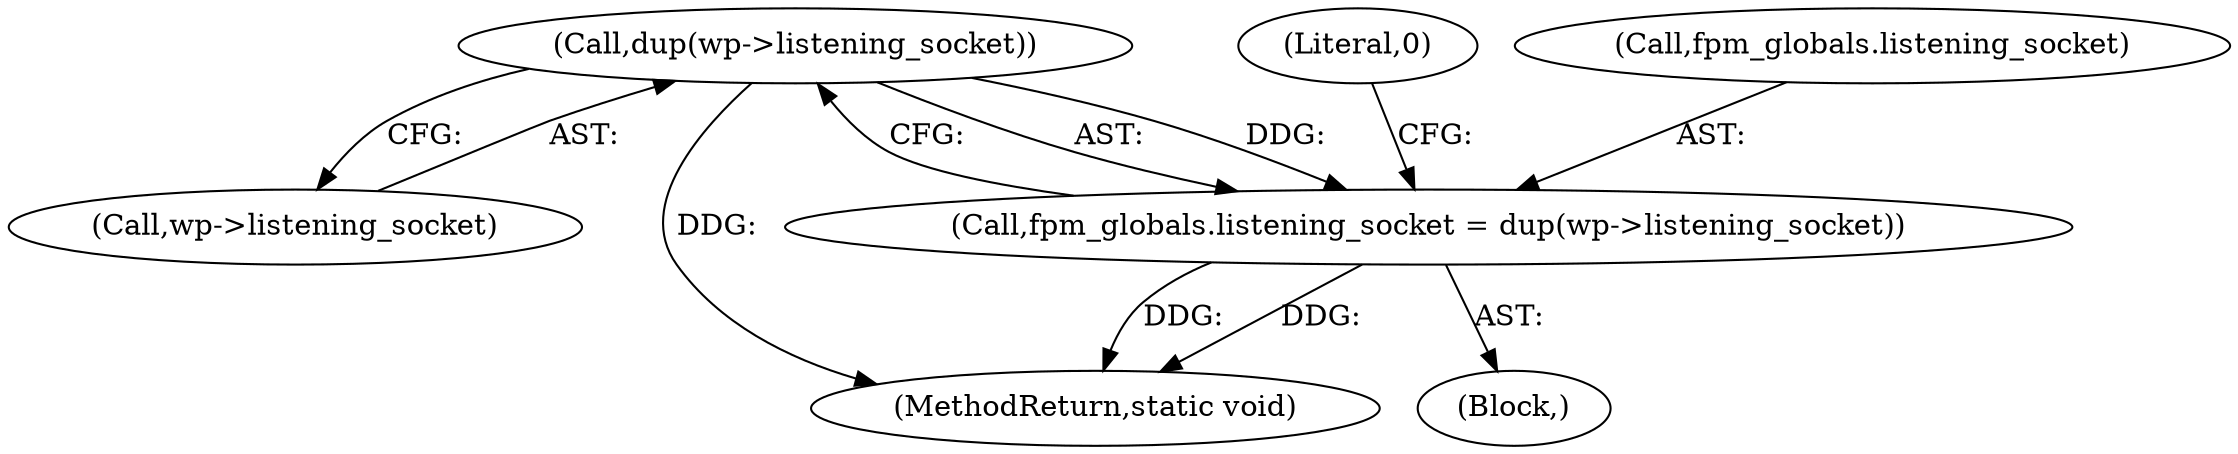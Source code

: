 digraph "0_php-src_69dee5c732fe982c82edb17d0dbc3e79a47748d8@pointer" {
"1000118" [label="(Call,dup(wp->listening_socket))"];
"1000114" [label="(Call,fpm_globals.listening_socket = dup(wp->listening_socket))"];
"1000125" [label="(Literal,0)"];
"1000115" [label="(Call,fpm_globals.listening_socket)"];
"1000119" [label="(Call,wp->listening_socket)"];
"1000114" [label="(Call,fpm_globals.listening_socket = dup(wp->listening_socket))"];
"1000167" [label="(MethodReturn,static void)"];
"1000104" [label="(Block,)"];
"1000118" [label="(Call,dup(wp->listening_socket))"];
"1000118" -> "1000114"  [label="AST: "];
"1000118" -> "1000119"  [label="CFG: "];
"1000119" -> "1000118"  [label="AST: "];
"1000114" -> "1000118"  [label="CFG: "];
"1000118" -> "1000167"  [label="DDG: "];
"1000118" -> "1000114"  [label="DDG: "];
"1000114" -> "1000104"  [label="AST: "];
"1000115" -> "1000114"  [label="AST: "];
"1000125" -> "1000114"  [label="CFG: "];
"1000114" -> "1000167"  [label="DDG: "];
"1000114" -> "1000167"  [label="DDG: "];
}

